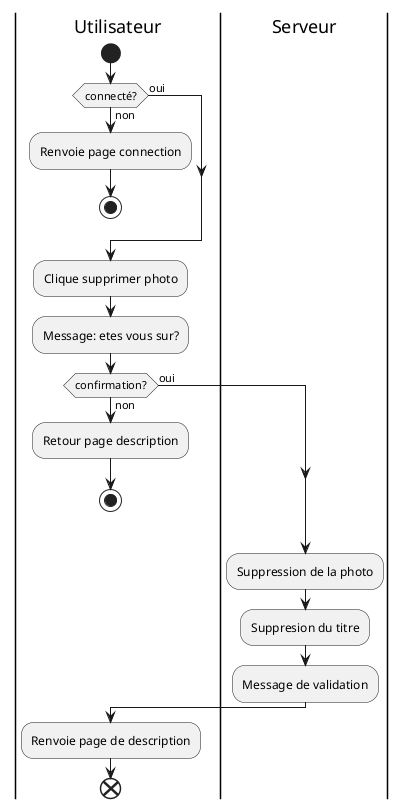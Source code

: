 @startuml ajout image ferme

|Utilisateur|
start
if (connecté?) then (non)
    :Renvoie page connection;
    stop
else (oui)
    
endif
:Clique supprimer photo;
:Message: etes vous sur?;
if (confirmation?) then (non)
    :Retour page description;
    stop
else (oui)
endif
|Serveur|
:Suppression de la photo;
:Suppresion du titre;
:Message de validation;
|Utilisateur|
:Renvoie page de description;
end

@enduml